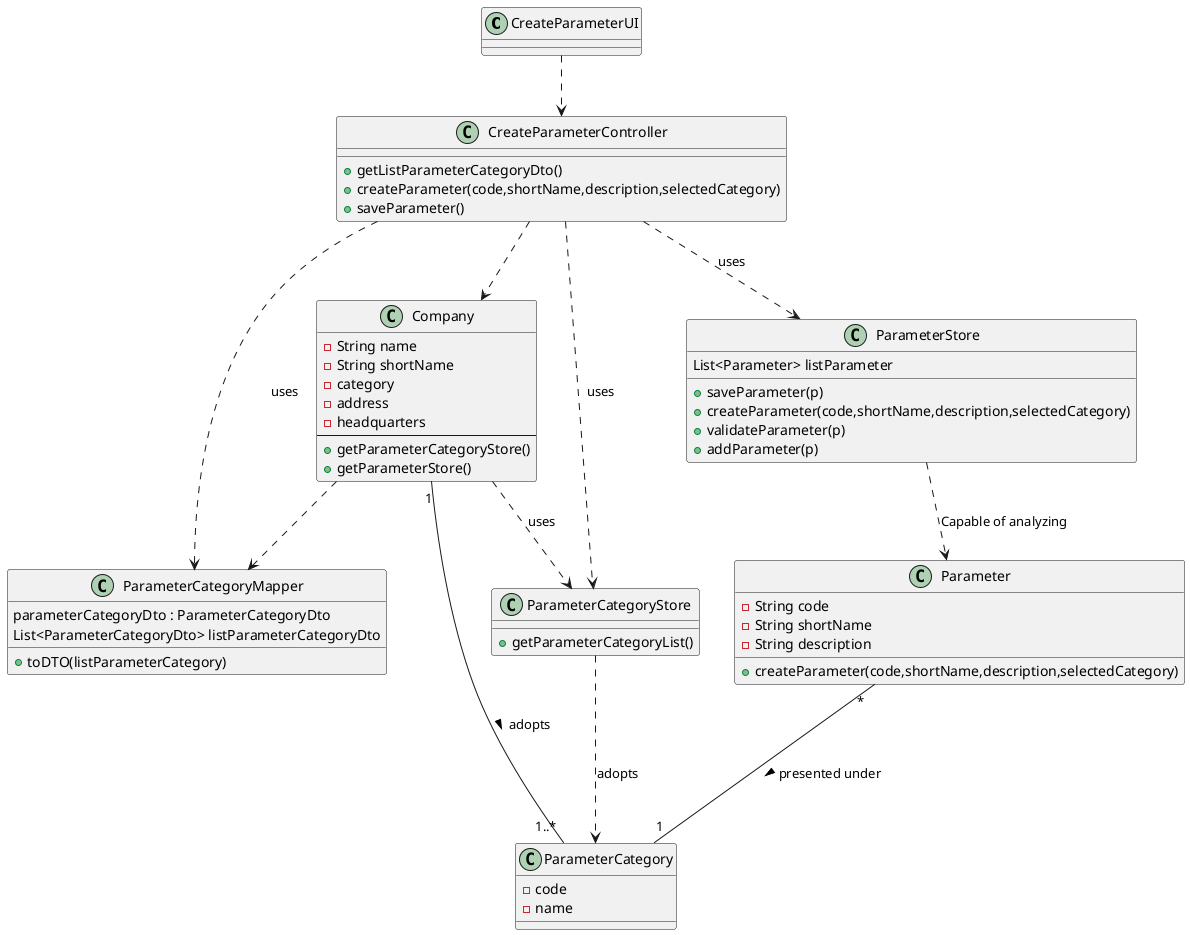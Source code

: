 @startuml

class CreateParameterUI{
}

class CreateParameterController{
+getListParameterCategoryDto()
+createParameter(code,shortName,description,selectedCategory)
+saveParameter()
}

class Company{
-String name
-String shortName
-category
-address
-headquarters
--
+getParameterCategoryStore()
+getParameterStore()
}

class ParameterStore {
+saveParameter(p)
+createParameter(code,shortName,description,selectedCategory)
+validateParameter(p)
+addParameter(p)

List<Parameter> listParameter

}

class ParameterCategoryMapper{
+toDTO(listParameterCategory)
parameterCategoryDto : ParameterCategoryDto
List<ParameterCategoryDto> listParameterCategoryDto
}

class ParameterCategoryStore {
+getParameterCategoryList()
}

class Parameter{
- String code
- String shortName
- String description
+createParameter(code,shortName,description,selectedCategory)
}

class ParameterCategory{
- code
- name
}



CreateParameterUI ..> CreateParameterController
CreateParameterController ..> Company
CreateParameterController ..> ParameterCategoryMapper : uses
CreateParameterController ..> ParameterCategoryStore : uses
CreateParameterController ..> ParameterStore : uses
Company "1"---"1..*" ParameterCategory : adopts >
Company ..> ParameterCategoryMapper
Company ..>  ParameterCategoryStore : uses
ParameterStore ..> Parameter : Capable of analyzing
ParameterCategoryStore ..>  ParameterCategory : adopts
Parameter "*"---"1" ParameterCategory : presented under >

@enduml